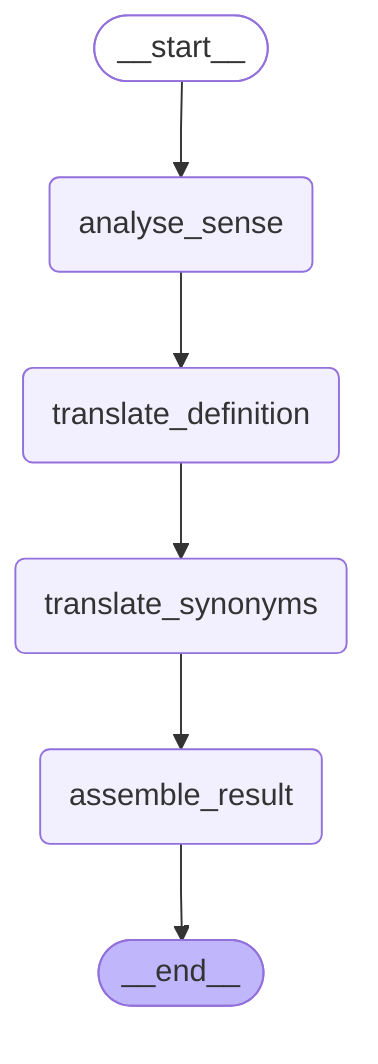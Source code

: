 ---
config:
  flowchart:
    curve: linear
---
graph TD;
	__start__([<p>__start__</p>]):::first
	analyse_sense(analyse_sense)
	translate_definition(translate_definition)
	translate_synonyms(translate_synonyms)
	assemble_result(assemble_result)
	__end__([<p>__end__</p>]):::last
	__start__ --> analyse_sense;
	analyse_sense --> translate_definition;
	translate_definition --> translate_synonyms;
	translate_synonyms --> assemble_result;
	assemble_result --> __end__;
	classDef default fill:#f2f0ff,line-height:1.2
	classDef first fill-opacity:0
	classDef last fill:#bfb6fc